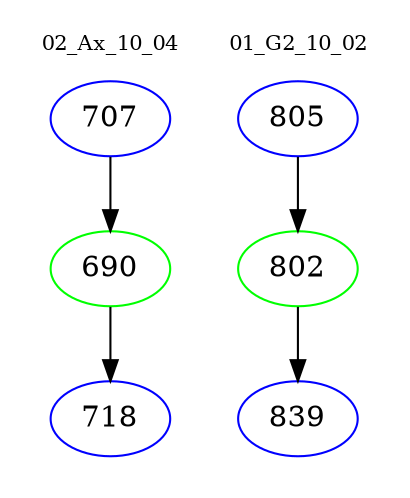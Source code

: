 digraph{
subgraph cluster_0 {
color = white
label = "02_Ax_10_04";
fontsize=10;
T0_707 [label="707", color="blue"]
T0_707 -> T0_690 [color="black"]
T0_690 [label="690", color="green"]
T0_690 -> T0_718 [color="black"]
T0_718 [label="718", color="blue"]
}
subgraph cluster_1 {
color = white
label = "01_G2_10_02";
fontsize=10;
T1_805 [label="805", color="blue"]
T1_805 -> T1_802 [color="black"]
T1_802 [label="802", color="green"]
T1_802 -> T1_839 [color="black"]
T1_839 [label="839", color="blue"]
}
}
